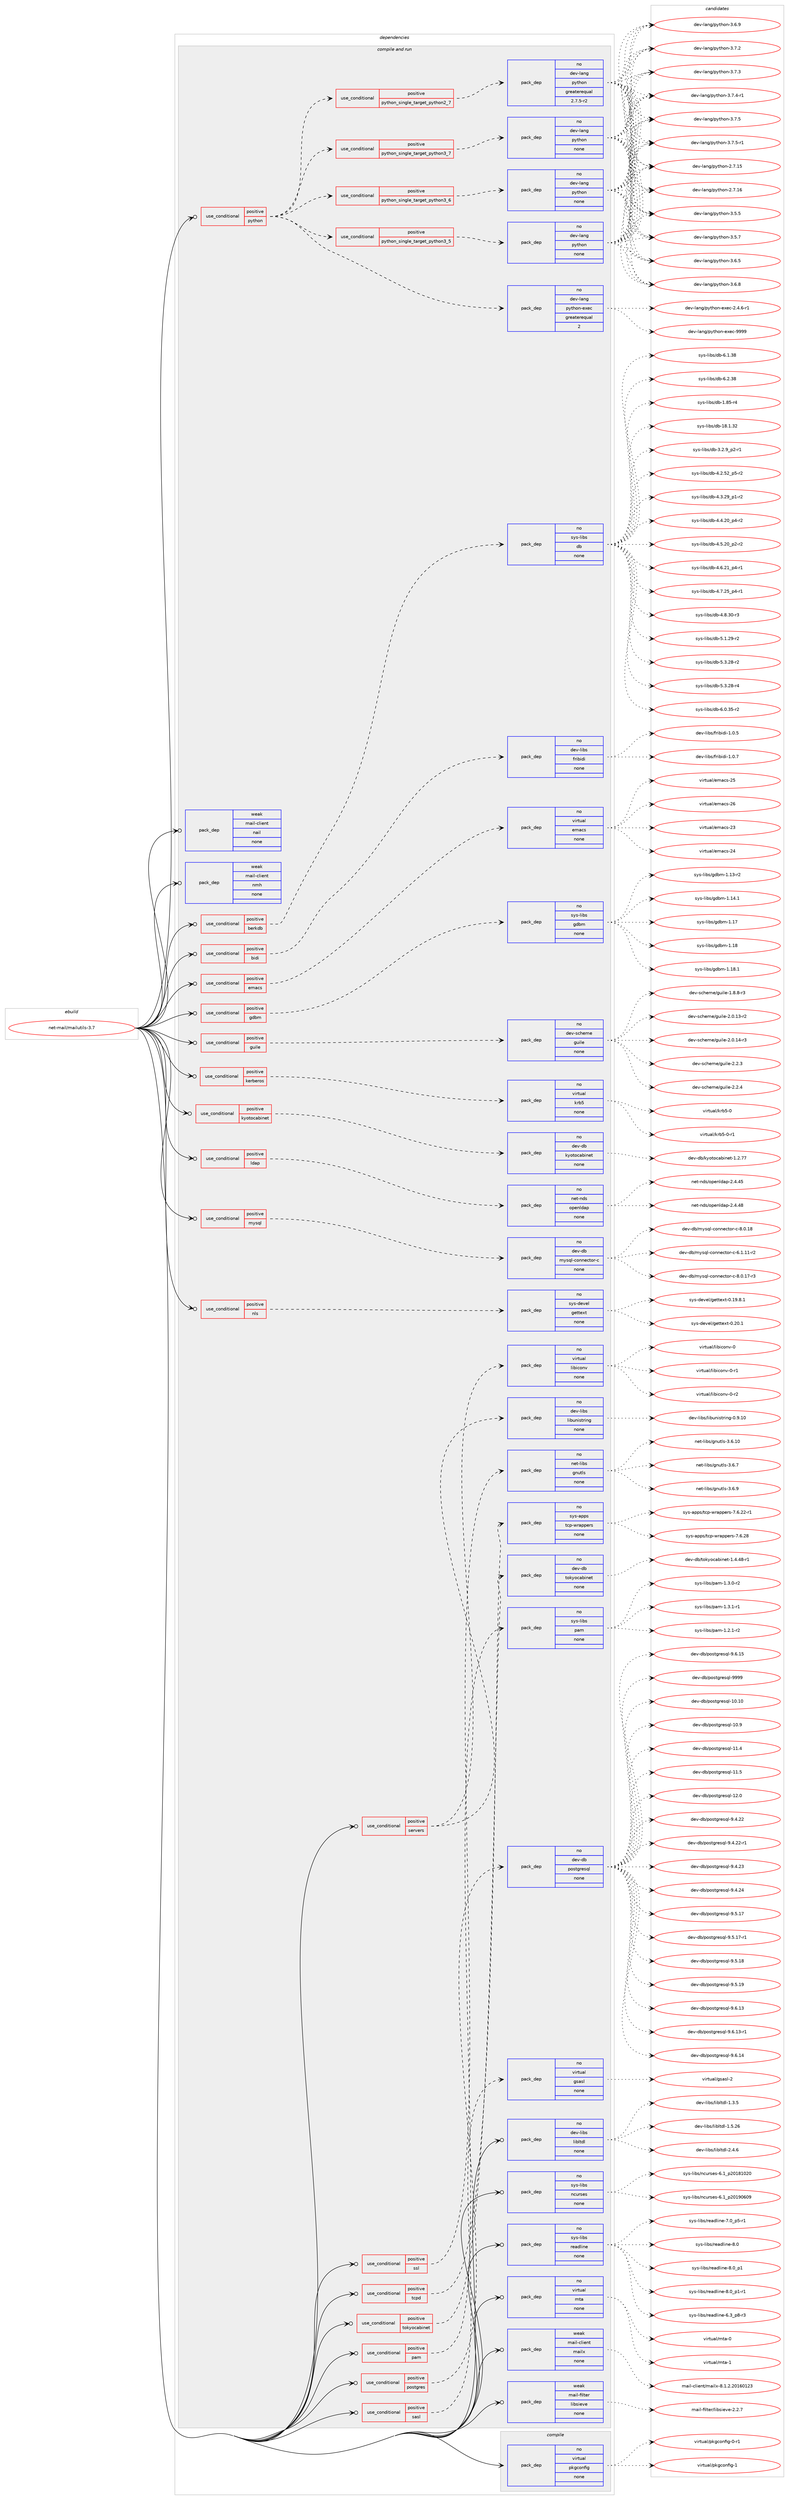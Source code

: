 digraph prolog {

# *************
# Graph options
# *************

newrank=true;
concentrate=true;
compound=true;
graph [rankdir=LR,fontname=Helvetica,fontsize=10,ranksep=1.5];#, ranksep=2.5, nodesep=0.2];
edge  [arrowhead=vee];
node  [fontname=Helvetica,fontsize=10];

# **********
# The ebuild
# **********

subgraph cluster_leftcol {
color=gray;
rank=same;
label=<<i>ebuild</i>>;
id [label="net-mail/mailutils-3.7", color=red, width=4, href="../net-mail/mailutils-3.7.svg"];
}

# ****************
# The dependencies
# ****************

subgraph cluster_midcol {
color=gray;
label=<<i>dependencies</i>>;
subgraph cluster_compile {
fillcolor="#eeeeee";
style=filled;
label=<<i>compile</i>>;
subgraph pack613188 {
dependency830205 [label=<<TABLE BORDER="0" CELLBORDER="1" CELLSPACING="0" CELLPADDING="4" WIDTH="220"><TR><TD ROWSPAN="6" CELLPADDING="30">pack_dep</TD></TR><TR><TD WIDTH="110">no</TD></TR><TR><TD>virtual</TD></TR><TR><TD>pkgconfig</TD></TR><TR><TD>none</TD></TR><TR><TD></TD></TR></TABLE>>, shape=none, color=blue];
}
id:e -> dependency830205:w [weight=20,style="solid",arrowhead="vee"];
}
subgraph cluster_compileandrun {
fillcolor="#eeeeee";
style=filled;
label=<<i>compile and run</i>>;
subgraph cond202453 {
dependency830206 [label=<<TABLE BORDER="0" CELLBORDER="1" CELLSPACING="0" CELLPADDING="4"><TR><TD ROWSPAN="3" CELLPADDING="10">use_conditional</TD></TR><TR><TD>positive</TD></TR><TR><TD>berkdb</TD></TR></TABLE>>, shape=none, color=red];
subgraph pack613189 {
dependency830207 [label=<<TABLE BORDER="0" CELLBORDER="1" CELLSPACING="0" CELLPADDING="4" WIDTH="220"><TR><TD ROWSPAN="6" CELLPADDING="30">pack_dep</TD></TR><TR><TD WIDTH="110">no</TD></TR><TR><TD>sys-libs</TD></TR><TR><TD>db</TD></TR><TR><TD>none</TD></TR><TR><TD></TD></TR></TABLE>>, shape=none, color=blue];
}
dependency830206:e -> dependency830207:w [weight=20,style="dashed",arrowhead="vee"];
}
id:e -> dependency830206:w [weight=20,style="solid",arrowhead="odotvee"];
subgraph cond202454 {
dependency830208 [label=<<TABLE BORDER="0" CELLBORDER="1" CELLSPACING="0" CELLPADDING="4"><TR><TD ROWSPAN="3" CELLPADDING="10">use_conditional</TD></TR><TR><TD>positive</TD></TR><TR><TD>bidi</TD></TR></TABLE>>, shape=none, color=red];
subgraph pack613190 {
dependency830209 [label=<<TABLE BORDER="0" CELLBORDER="1" CELLSPACING="0" CELLPADDING="4" WIDTH="220"><TR><TD ROWSPAN="6" CELLPADDING="30">pack_dep</TD></TR><TR><TD WIDTH="110">no</TD></TR><TR><TD>dev-libs</TD></TR><TR><TD>fribidi</TD></TR><TR><TD>none</TD></TR><TR><TD></TD></TR></TABLE>>, shape=none, color=blue];
}
dependency830208:e -> dependency830209:w [weight=20,style="dashed",arrowhead="vee"];
}
id:e -> dependency830208:w [weight=20,style="solid",arrowhead="odotvee"];
subgraph cond202455 {
dependency830210 [label=<<TABLE BORDER="0" CELLBORDER="1" CELLSPACING="0" CELLPADDING="4"><TR><TD ROWSPAN="3" CELLPADDING="10">use_conditional</TD></TR><TR><TD>positive</TD></TR><TR><TD>emacs</TD></TR></TABLE>>, shape=none, color=red];
subgraph pack613191 {
dependency830211 [label=<<TABLE BORDER="0" CELLBORDER="1" CELLSPACING="0" CELLPADDING="4" WIDTH="220"><TR><TD ROWSPAN="6" CELLPADDING="30">pack_dep</TD></TR><TR><TD WIDTH="110">no</TD></TR><TR><TD>virtual</TD></TR><TR><TD>emacs</TD></TR><TR><TD>none</TD></TR><TR><TD></TD></TR></TABLE>>, shape=none, color=blue];
}
dependency830210:e -> dependency830211:w [weight=20,style="dashed",arrowhead="vee"];
}
id:e -> dependency830210:w [weight=20,style="solid",arrowhead="odotvee"];
subgraph cond202456 {
dependency830212 [label=<<TABLE BORDER="0" CELLBORDER="1" CELLSPACING="0" CELLPADDING="4"><TR><TD ROWSPAN="3" CELLPADDING="10">use_conditional</TD></TR><TR><TD>positive</TD></TR><TR><TD>gdbm</TD></TR></TABLE>>, shape=none, color=red];
subgraph pack613192 {
dependency830213 [label=<<TABLE BORDER="0" CELLBORDER="1" CELLSPACING="0" CELLPADDING="4" WIDTH="220"><TR><TD ROWSPAN="6" CELLPADDING="30">pack_dep</TD></TR><TR><TD WIDTH="110">no</TD></TR><TR><TD>sys-libs</TD></TR><TR><TD>gdbm</TD></TR><TR><TD>none</TD></TR><TR><TD></TD></TR></TABLE>>, shape=none, color=blue];
}
dependency830212:e -> dependency830213:w [weight=20,style="dashed",arrowhead="vee"];
}
id:e -> dependency830212:w [weight=20,style="solid",arrowhead="odotvee"];
subgraph cond202457 {
dependency830214 [label=<<TABLE BORDER="0" CELLBORDER="1" CELLSPACING="0" CELLPADDING="4"><TR><TD ROWSPAN="3" CELLPADDING="10">use_conditional</TD></TR><TR><TD>positive</TD></TR><TR><TD>guile</TD></TR></TABLE>>, shape=none, color=red];
subgraph pack613193 {
dependency830215 [label=<<TABLE BORDER="0" CELLBORDER="1" CELLSPACING="0" CELLPADDING="4" WIDTH="220"><TR><TD ROWSPAN="6" CELLPADDING="30">pack_dep</TD></TR><TR><TD WIDTH="110">no</TD></TR><TR><TD>dev-scheme</TD></TR><TR><TD>guile</TD></TR><TR><TD>none</TD></TR><TR><TD></TD></TR></TABLE>>, shape=none, color=blue];
}
dependency830214:e -> dependency830215:w [weight=20,style="dashed",arrowhead="vee"];
}
id:e -> dependency830214:w [weight=20,style="solid",arrowhead="odotvee"];
subgraph cond202458 {
dependency830216 [label=<<TABLE BORDER="0" CELLBORDER="1" CELLSPACING="0" CELLPADDING="4"><TR><TD ROWSPAN="3" CELLPADDING="10">use_conditional</TD></TR><TR><TD>positive</TD></TR><TR><TD>kerberos</TD></TR></TABLE>>, shape=none, color=red];
subgraph pack613194 {
dependency830217 [label=<<TABLE BORDER="0" CELLBORDER="1" CELLSPACING="0" CELLPADDING="4" WIDTH="220"><TR><TD ROWSPAN="6" CELLPADDING="30">pack_dep</TD></TR><TR><TD WIDTH="110">no</TD></TR><TR><TD>virtual</TD></TR><TR><TD>krb5</TD></TR><TR><TD>none</TD></TR><TR><TD></TD></TR></TABLE>>, shape=none, color=blue];
}
dependency830216:e -> dependency830217:w [weight=20,style="dashed",arrowhead="vee"];
}
id:e -> dependency830216:w [weight=20,style="solid",arrowhead="odotvee"];
subgraph cond202459 {
dependency830218 [label=<<TABLE BORDER="0" CELLBORDER="1" CELLSPACING="0" CELLPADDING="4"><TR><TD ROWSPAN="3" CELLPADDING="10">use_conditional</TD></TR><TR><TD>positive</TD></TR><TR><TD>kyotocabinet</TD></TR></TABLE>>, shape=none, color=red];
subgraph pack613195 {
dependency830219 [label=<<TABLE BORDER="0" CELLBORDER="1" CELLSPACING="0" CELLPADDING="4" WIDTH="220"><TR><TD ROWSPAN="6" CELLPADDING="30">pack_dep</TD></TR><TR><TD WIDTH="110">no</TD></TR><TR><TD>dev-db</TD></TR><TR><TD>kyotocabinet</TD></TR><TR><TD>none</TD></TR><TR><TD></TD></TR></TABLE>>, shape=none, color=blue];
}
dependency830218:e -> dependency830219:w [weight=20,style="dashed",arrowhead="vee"];
}
id:e -> dependency830218:w [weight=20,style="solid",arrowhead="odotvee"];
subgraph cond202460 {
dependency830220 [label=<<TABLE BORDER="0" CELLBORDER="1" CELLSPACING="0" CELLPADDING="4"><TR><TD ROWSPAN="3" CELLPADDING="10">use_conditional</TD></TR><TR><TD>positive</TD></TR><TR><TD>ldap</TD></TR></TABLE>>, shape=none, color=red];
subgraph pack613196 {
dependency830221 [label=<<TABLE BORDER="0" CELLBORDER="1" CELLSPACING="0" CELLPADDING="4" WIDTH="220"><TR><TD ROWSPAN="6" CELLPADDING="30">pack_dep</TD></TR><TR><TD WIDTH="110">no</TD></TR><TR><TD>net-nds</TD></TR><TR><TD>openldap</TD></TR><TR><TD>none</TD></TR><TR><TD></TD></TR></TABLE>>, shape=none, color=blue];
}
dependency830220:e -> dependency830221:w [weight=20,style="dashed",arrowhead="vee"];
}
id:e -> dependency830220:w [weight=20,style="solid",arrowhead="odotvee"];
subgraph cond202461 {
dependency830222 [label=<<TABLE BORDER="0" CELLBORDER="1" CELLSPACING="0" CELLPADDING="4"><TR><TD ROWSPAN="3" CELLPADDING="10">use_conditional</TD></TR><TR><TD>positive</TD></TR><TR><TD>mysql</TD></TR></TABLE>>, shape=none, color=red];
subgraph pack613197 {
dependency830223 [label=<<TABLE BORDER="0" CELLBORDER="1" CELLSPACING="0" CELLPADDING="4" WIDTH="220"><TR><TD ROWSPAN="6" CELLPADDING="30">pack_dep</TD></TR><TR><TD WIDTH="110">no</TD></TR><TR><TD>dev-db</TD></TR><TR><TD>mysql-connector-c</TD></TR><TR><TD>none</TD></TR><TR><TD></TD></TR></TABLE>>, shape=none, color=blue];
}
dependency830222:e -> dependency830223:w [weight=20,style="dashed",arrowhead="vee"];
}
id:e -> dependency830222:w [weight=20,style="solid",arrowhead="odotvee"];
subgraph cond202462 {
dependency830224 [label=<<TABLE BORDER="0" CELLBORDER="1" CELLSPACING="0" CELLPADDING="4"><TR><TD ROWSPAN="3" CELLPADDING="10">use_conditional</TD></TR><TR><TD>positive</TD></TR><TR><TD>nls</TD></TR></TABLE>>, shape=none, color=red];
subgraph pack613198 {
dependency830225 [label=<<TABLE BORDER="0" CELLBORDER="1" CELLSPACING="0" CELLPADDING="4" WIDTH="220"><TR><TD ROWSPAN="6" CELLPADDING="30">pack_dep</TD></TR><TR><TD WIDTH="110">no</TD></TR><TR><TD>sys-devel</TD></TR><TR><TD>gettext</TD></TR><TR><TD>none</TD></TR><TR><TD></TD></TR></TABLE>>, shape=none, color=blue];
}
dependency830224:e -> dependency830225:w [weight=20,style="dashed",arrowhead="vee"];
}
id:e -> dependency830224:w [weight=20,style="solid",arrowhead="odotvee"];
subgraph cond202463 {
dependency830226 [label=<<TABLE BORDER="0" CELLBORDER="1" CELLSPACING="0" CELLPADDING="4"><TR><TD ROWSPAN="3" CELLPADDING="10">use_conditional</TD></TR><TR><TD>positive</TD></TR><TR><TD>pam</TD></TR></TABLE>>, shape=none, color=red];
subgraph pack613199 {
dependency830227 [label=<<TABLE BORDER="0" CELLBORDER="1" CELLSPACING="0" CELLPADDING="4" WIDTH="220"><TR><TD ROWSPAN="6" CELLPADDING="30">pack_dep</TD></TR><TR><TD WIDTH="110">no</TD></TR><TR><TD>sys-libs</TD></TR><TR><TD>pam</TD></TR><TR><TD>none</TD></TR><TR><TD></TD></TR></TABLE>>, shape=none, color=blue];
}
dependency830226:e -> dependency830227:w [weight=20,style="dashed",arrowhead="vee"];
}
id:e -> dependency830226:w [weight=20,style="solid",arrowhead="odotvee"];
subgraph cond202464 {
dependency830228 [label=<<TABLE BORDER="0" CELLBORDER="1" CELLSPACING="0" CELLPADDING="4"><TR><TD ROWSPAN="3" CELLPADDING="10">use_conditional</TD></TR><TR><TD>positive</TD></TR><TR><TD>postgres</TD></TR></TABLE>>, shape=none, color=red];
subgraph pack613200 {
dependency830229 [label=<<TABLE BORDER="0" CELLBORDER="1" CELLSPACING="0" CELLPADDING="4" WIDTH="220"><TR><TD ROWSPAN="6" CELLPADDING="30">pack_dep</TD></TR><TR><TD WIDTH="110">no</TD></TR><TR><TD>dev-db</TD></TR><TR><TD>postgresql</TD></TR><TR><TD>none</TD></TR><TR><TD></TD></TR></TABLE>>, shape=none, color=blue];
}
dependency830228:e -> dependency830229:w [weight=20,style="dashed",arrowhead="vee"];
}
id:e -> dependency830228:w [weight=20,style="solid",arrowhead="odotvee"];
subgraph cond202465 {
dependency830230 [label=<<TABLE BORDER="0" CELLBORDER="1" CELLSPACING="0" CELLPADDING="4"><TR><TD ROWSPAN="3" CELLPADDING="10">use_conditional</TD></TR><TR><TD>positive</TD></TR><TR><TD>python</TD></TR></TABLE>>, shape=none, color=red];
subgraph cond202466 {
dependency830231 [label=<<TABLE BORDER="0" CELLBORDER="1" CELLSPACING="0" CELLPADDING="4"><TR><TD ROWSPAN="3" CELLPADDING="10">use_conditional</TD></TR><TR><TD>positive</TD></TR><TR><TD>python_single_target_python2_7</TD></TR></TABLE>>, shape=none, color=red];
subgraph pack613201 {
dependency830232 [label=<<TABLE BORDER="0" CELLBORDER="1" CELLSPACING="0" CELLPADDING="4" WIDTH="220"><TR><TD ROWSPAN="6" CELLPADDING="30">pack_dep</TD></TR><TR><TD WIDTH="110">no</TD></TR><TR><TD>dev-lang</TD></TR><TR><TD>python</TD></TR><TR><TD>greaterequal</TD></TR><TR><TD>2.7.5-r2</TD></TR></TABLE>>, shape=none, color=blue];
}
dependency830231:e -> dependency830232:w [weight=20,style="dashed",arrowhead="vee"];
}
dependency830230:e -> dependency830231:w [weight=20,style="dashed",arrowhead="vee"];
subgraph cond202467 {
dependency830233 [label=<<TABLE BORDER="0" CELLBORDER="1" CELLSPACING="0" CELLPADDING="4"><TR><TD ROWSPAN="3" CELLPADDING="10">use_conditional</TD></TR><TR><TD>positive</TD></TR><TR><TD>python_single_target_python3_5</TD></TR></TABLE>>, shape=none, color=red];
subgraph pack613202 {
dependency830234 [label=<<TABLE BORDER="0" CELLBORDER="1" CELLSPACING="0" CELLPADDING="4" WIDTH="220"><TR><TD ROWSPAN="6" CELLPADDING="30">pack_dep</TD></TR><TR><TD WIDTH="110">no</TD></TR><TR><TD>dev-lang</TD></TR><TR><TD>python</TD></TR><TR><TD>none</TD></TR><TR><TD></TD></TR></TABLE>>, shape=none, color=blue];
}
dependency830233:e -> dependency830234:w [weight=20,style="dashed",arrowhead="vee"];
}
dependency830230:e -> dependency830233:w [weight=20,style="dashed",arrowhead="vee"];
subgraph cond202468 {
dependency830235 [label=<<TABLE BORDER="0" CELLBORDER="1" CELLSPACING="0" CELLPADDING="4"><TR><TD ROWSPAN="3" CELLPADDING="10">use_conditional</TD></TR><TR><TD>positive</TD></TR><TR><TD>python_single_target_python3_6</TD></TR></TABLE>>, shape=none, color=red];
subgraph pack613203 {
dependency830236 [label=<<TABLE BORDER="0" CELLBORDER="1" CELLSPACING="0" CELLPADDING="4" WIDTH="220"><TR><TD ROWSPAN="6" CELLPADDING="30">pack_dep</TD></TR><TR><TD WIDTH="110">no</TD></TR><TR><TD>dev-lang</TD></TR><TR><TD>python</TD></TR><TR><TD>none</TD></TR><TR><TD></TD></TR></TABLE>>, shape=none, color=blue];
}
dependency830235:e -> dependency830236:w [weight=20,style="dashed",arrowhead="vee"];
}
dependency830230:e -> dependency830235:w [weight=20,style="dashed",arrowhead="vee"];
subgraph cond202469 {
dependency830237 [label=<<TABLE BORDER="0" CELLBORDER="1" CELLSPACING="0" CELLPADDING="4"><TR><TD ROWSPAN="3" CELLPADDING="10">use_conditional</TD></TR><TR><TD>positive</TD></TR><TR><TD>python_single_target_python3_7</TD></TR></TABLE>>, shape=none, color=red];
subgraph pack613204 {
dependency830238 [label=<<TABLE BORDER="0" CELLBORDER="1" CELLSPACING="0" CELLPADDING="4" WIDTH="220"><TR><TD ROWSPAN="6" CELLPADDING="30">pack_dep</TD></TR><TR><TD WIDTH="110">no</TD></TR><TR><TD>dev-lang</TD></TR><TR><TD>python</TD></TR><TR><TD>none</TD></TR><TR><TD></TD></TR></TABLE>>, shape=none, color=blue];
}
dependency830237:e -> dependency830238:w [weight=20,style="dashed",arrowhead="vee"];
}
dependency830230:e -> dependency830237:w [weight=20,style="dashed",arrowhead="vee"];
subgraph pack613205 {
dependency830239 [label=<<TABLE BORDER="0" CELLBORDER="1" CELLSPACING="0" CELLPADDING="4" WIDTH="220"><TR><TD ROWSPAN="6" CELLPADDING="30">pack_dep</TD></TR><TR><TD WIDTH="110">no</TD></TR><TR><TD>dev-lang</TD></TR><TR><TD>python-exec</TD></TR><TR><TD>greaterequal</TD></TR><TR><TD>2</TD></TR></TABLE>>, shape=none, color=blue];
}
dependency830230:e -> dependency830239:w [weight=20,style="dashed",arrowhead="vee"];
}
id:e -> dependency830230:w [weight=20,style="solid",arrowhead="odotvee"];
subgraph cond202470 {
dependency830240 [label=<<TABLE BORDER="0" CELLBORDER="1" CELLSPACING="0" CELLPADDING="4"><TR><TD ROWSPAN="3" CELLPADDING="10">use_conditional</TD></TR><TR><TD>positive</TD></TR><TR><TD>sasl</TD></TR></TABLE>>, shape=none, color=red];
subgraph pack613206 {
dependency830241 [label=<<TABLE BORDER="0" CELLBORDER="1" CELLSPACING="0" CELLPADDING="4" WIDTH="220"><TR><TD ROWSPAN="6" CELLPADDING="30">pack_dep</TD></TR><TR><TD WIDTH="110">no</TD></TR><TR><TD>virtual</TD></TR><TR><TD>gsasl</TD></TR><TR><TD>none</TD></TR><TR><TD></TD></TR></TABLE>>, shape=none, color=blue];
}
dependency830240:e -> dependency830241:w [weight=20,style="dashed",arrowhead="vee"];
}
id:e -> dependency830240:w [weight=20,style="solid",arrowhead="odotvee"];
subgraph cond202471 {
dependency830242 [label=<<TABLE BORDER="0" CELLBORDER="1" CELLSPACING="0" CELLPADDING="4"><TR><TD ROWSPAN="3" CELLPADDING="10">use_conditional</TD></TR><TR><TD>positive</TD></TR><TR><TD>servers</TD></TR></TABLE>>, shape=none, color=red];
subgraph pack613207 {
dependency830243 [label=<<TABLE BORDER="0" CELLBORDER="1" CELLSPACING="0" CELLPADDING="4" WIDTH="220"><TR><TD ROWSPAN="6" CELLPADDING="30">pack_dep</TD></TR><TR><TD WIDTH="110">no</TD></TR><TR><TD>virtual</TD></TR><TR><TD>libiconv</TD></TR><TR><TD>none</TD></TR><TR><TD></TD></TR></TABLE>>, shape=none, color=blue];
}
dependency830242:e -> dependency830243:w [weight=20,style="dashed",arrowhead="vee"];
subgraph pack613208 {
dependency830244 [label=<<TABLE BORDER="0" CELLBORDER="1" CELLSPACING="0" CELLPADDING="4" WIDTH="220"><TR><TD ROWSPAN="6" CELLPADDING="30">pack_dep</TD></TR><TR><TD WIDTH="110">no</TD></TR><TR><TD>dev-libs</TD></TR><TR><TD>libunistring</TD></TR><TR><TD>none</TD></TR><TR><TD></TD></TR></TABLE>>, shape=none, color=blue];
}
dependency830242:e -> dependency830244:w [weight=20,style="dashed",arrowhead="vee"];
}
id:e -> dependency830242:w [weight=20,style="solid",arrowhead="odotvee"];
subgraph cond202472 {
dependency830245 [label=<<TABLE BORDER="0" CELLBORDER="1" CELLSPACING="0" CELLPADDING="4"><TR><TD ROWSPAN="3" CELLPADDING="10">use_conditional</TD></TR><TR><TD>positive</TD></TR><TR><TD>ssl</TD></TR></TABLE>>, shape=none, color=red];
subgraph pack613209 {
dependency830246 [label=<<TABLE BORDER="0" CELLBORDER="1" CELLSPACING="0" CELLPADDING="4" WIDTH="220"><TR><TD ROWSPAN="6" CELLPADDING="30">pack_dep</TD></TR><TR><TD WIDTH="110">no</TD></TR><TR><TD>net-libs</TD></TR><TR><TD>gnutls</TD></TR><TR><TD>none</TD></TR><TR><TD></TD></TR></TABLE>>, shape=none, color=blue];
}
dependency830245:e -> dependency830246:w [weight=20,style="dashed",arrowhead="vee"];
}
id:e -> dependency830245:w [weight=20,style="solid",arrowhead="odotvee"];
subgraph cond202473 {
dependency830247 [label=<<TABLE BORDER="0" CELLBORDER="1" CELLSPACING="0" CELLPADDING="4"><TR><TD ROWSPAN="3" CELLPADDING="10">use_conditional</TD></TR><TR><TD>positive</TD></TR><TR><TD>tcpd</TD></TR></TABLE>>, shape=none, color=red];
subgraph pack613210 {
dependency830248 [label=<<TABLE BORDER="0" CELLBORDER="1" CELLSPACING="0" CELLPADDING="4" WIDTH="220"><TR><TD ROWSPAN="6" CELLPADDING="30">pack_dep</TD></TR><TR><TD WIDTH="110">no</TD></TR><TR><TD>sys-apps</TD></TR><TR><TD>tcp-wrappers</TD></TR><TR><TD>none</TD></TR><TR><TD></TD></TR></TABLE>>, shape=none, color=blue];
}
dependency830247:e -> dependency830248:w [weight=20,style="dashed",arrowhead="vee"];
}
id:e -> dependency830247:w [weight=20,style="solid",arrowhead="odotvee"];
subgraph cond202474 {
dependency830249 [label=<<TABLE BORDER="0" CELLBORDER="1" CELLSPACING="0" CELLPADDING="4"><TR><TD ROWSPAN="3" CELLPADDING="10">use_conditional</TD></TR><TR><TD>positive</TD></TR><TR><TD>tokyocabinet</TD></TR></TABLE>>, shape=none, color=red];
subgraph pack613211 {
dependency830250 [label=<<TABLE BORDER="0" CELLBORDER="1" CELLSPACING="0" CELLPADDING="4" WIDTH="220"><TR><TD ROWSPAN="6" CELLPADDING="30">pack_dep</TD></TR><TR><TD WIDTH="110">no</TD></TR><TR><TD>dev-db</TD></TR><TR><TD>tokyocabinet</TD></TR><TR><TD>none</TD></TR><TR><TD></TD></TR></TABLE>>, shape=none, color=blue];
}
dependency830249:e -> dependency830250:w [weight=20,style="dashed",arrowhead="vee"];
}
id:e -> dependency830249:w [weight=20,style="solid",arrowhead="odotvee"];
subgraph pack613212 {
dependency830251 [label=<<TABLE BORDER="0" CELLBORDER="1" CELLSPACING="0" CELLPADDING="4" WIDTH="220"><TR><TD ROWSPAN="6" CELLPADDING="30">pack_dep</TD></TR><TR><TD WIDTH="110">no</TD></TR><TR><TD>dev-libs</TD></TR><TR><TD>libltdl</TD></TR><TR><TD>none</TD></TR><TR><TD></TD></TR></TABLE>>, shape=none, color=blue];
}
id:e -> dependency830251:w [weight=20,style="solid",arrowhead="odotvee"];
subgraph pack613213 {
dependency830252 [label=<<TABLE BORDER="0" CELLBORDER="1" CELLSPACING="0" CELLPADDING="4" WIDTH="220"><TR><TD ROWSPAN="6" CELLPADDING="30">pack_dep</TD></TR><TR><TD WIDTH="110">no</TD></TR><TR><TD>sys-libs</TD></TR><TR><TD>ncurses</TD></TR><TR><TD>none</TD></TR><TR><TD></TD></TR></TABLE>>, shape=none, color=blue];
}
id:e -> dependency830252:w [weight=20,style="solid",arrowhead="odotvee"];
subgraph pack613214 {
dependency830253 [label=<<TABLE BORDER="0" CELLBORDER="1" CELLSPACING="0" CELLPADDING="4" WIDTH="220"><TR><TD ROWSPAN="6" CELLPADDING="30">pack_dep</TD></TR><TR><TD WIDTH="110">no</TD></TR><TR><TD>sys-libs</TD></TR><TR><TD>readline</TD></TR><TR><TD>none</TD></TR><TR><TD></TD></TR></TABLE>>, shape=none, color=blue];
}
id:e -> dependency830253:w [weight=20,style="solid",arrowhead="odotvee"];
subgraph pack613215 {
dependency830254 [label=<<TABLE BORDER="0" CELLBORDER="1" CELLSPACING="0" CELLPADDING="4" WIDTH="220"><TR><TD ROWSPAN="6" CELLPADDING="30">pack_dep</TD></TR><TR><TD WIDTH="110">no</TD></TR><TR><TD>virtual</TD></TR><TR><TD>mta</TD></TR><TR><TD>none</TD></TR><TR><TD></TD></TR></TABLE>>, shape=none, color=blue];
}
id:e -> dependency830254:w [weight=20,style="solid",arrowhead="odotvee"];
subgraph pack613216 {
dependency830255 [label=<<TABLE BORDER="0" CELLBORDER="1" CELLSPACING="0" CELLPADDING="4" WIDTH="220"><TR><TD ROWSPAN="6" CELLPADDING="30">pack_dep</TD></TR><TR><TD WIDTH="110">weak</TD></TR><TR><TD>mail-client</TD></TR><TR><TD>mailx</TD></TR><TR><TD>none</TD></TR><TR><TD></TD></TR></TABLE>>, shape=none, color=blue];
}
id:e -> dependency830255:w [weight=20,style="solid",arrowhead="odotvee"];
subgraph pack613217 {
dependency830256 [label=<<TABLE BORDER="0" CELLBORDER="1" CELLSPACING="0" CELLPADDING="4" WIDTH="220"><TR><TD ROWSPAN="6" CELLPADDING="30">pack_dep</TD></TR><TR><TD WIDTH="110">weak</TD></TR><TR><TD>mail-client</TD></TR><TR><TD>nail</TD></TR><TR><TD>none</TD></TR><TR><TD></TD></TR></TABLE>>, shape=none, color=blue];
}
id:e -> dependency830256:w [weight=20,style="solid",arrowhead="odotvee"];
subgraph pack613218 {
dependency830257 [label=<<TABLE BORDER="0" CELLBORDER="1" CELLSPACING="0" CELLPADDING="4" WIDTH="220"><TR><TD ROWSPAN="6" CELLPADDING="30">pack_dep</TD></TR><TR><TD WIDTH="110">weak</TD></TR><TR><TD>mail-client</TD></TR><TR><TD>nmh</TD></TR><TR><TD>none</TD></TR><TR><TD></TD></TR></TABLE>>, shape=none, color=blue];
}
id:e -> dependency830257:w [weight=20,style="solid",arrowhead="odotvee"];
subgraph pack613219 {
dependency830258 [label=<<TABLE BORDER="0" CELLBORDER="1" CELLSPACING="0" CELLPADDING="4" WIDTH="220"><TR><TD ROWSPAN="6" CELLPADDING="30">pack_dep</TD></TR><TR><TD WIDTH="110">weak</TD></TR><TR><TD>mail-filter</TD></TR><TR><TD>libsieve</TD></TR><TR><TD>none</TD></TR><TR><TD></TD></TR></TABLE>>, shape=none, color=blue];
}
id:e -> dependency830258:w [weight=20,style="solid",arrowhead="odotvee"];
}
subgraph cluster_run {
fillcolor="#eeeeee";
style=filled;
label=<<i>run</i>>;
}
}

# **************
# The candidates
# **************

subgraph cluster_choices {
rank=same;
color=gray;
label=<<i>candidates</i>>;

subgraph choice613188 {
color=black;
nodesep=1;
choice11810511411611797108471121071039911111010210510345484511449 [label="virtual/pkgconfig-0-r1", color=red, width=4,href="../virtual/pkgconfig-0-r1.svg"];
choice1181051141161179710847112107103991111101021051034549 [label="virtual/pkgconfig-1", color=red, width=4,href="../virtual/pkgconfig-1.svg"];
dependency830205:e -> choice11810511411611797108471121071039911111010210510345484511449:w [style=dotted,weight="100"];
dependency830205:e -> choice1181051141161179710847112107103991111101021051034549:w [style=dotted,weight="100"];
}
subgraph choice613189 {
color=black;
nodesep=1;
choice1151211154510810598115471009845494656534511452 [label="sys-libs/db-1.85-r4", color=red, width=4,href="../sys-libs/db-1.85-r4.svg"];
choice115121115451081059811547100984549564649465150 [label="sys-libs/db-18.1.32", color=red, width=4,href="../sys-libs/db-18.1.32.svg"];
choice1151211154510810598115471009845514650465795112504511449 [label="sys-libs/db-3.2.9_p2-r1", color=red, width=4,href="../sys-libs/db-3.2.9_p2-r1.svg"];
choice115121115451081059811547100984552465046535095112534511450 [label="sys-libs/db-4.2.52_p5-r2", color=red, width=4,href="../sys-libs/db-4.2.52_p5-r2.svg"];
choice115121115451081059811547100984552465146505795112494511450 [label="sys-libs/db-4.3.29_p1-r2", color=red, width=4,href="../sys-libs/db-4.3.29_p1-r2.svg"];
choice115121115451081059811547100984552465246504895112524511450 [label="sys-libs/db-4.4.20_p4-r2", color=red, width=4,href="../sys-libs/db-4.4.20_p4-r2.svg"];
choice115121115451081059811547100984552465346504895112504511450 [label="sys-libs/db-4.5.20_p2-r2", color=red, width=4,href="../sys-libs/db-4.5.20_p2-r2.svg"];
choice115121115451081059811547100984552465446504995112524511449 [label="sys-libs/db-4.6.21_p4-r1", color=red, width=4,href="../sys-libs/db-4.6.21_p4-r1.svg"];
choice115121115451081059811547100984552465546505395112524511449 [label="sys-libs/db-4.7.25_p4-r1", color=red, width=4,href="../sys-libs/db-4.7.25_p4-r1.svg"];
choice11512111545108105981154710098455246564651484511451 [label="sys-libs/db-4.8.30-r3", color=red, width=4,href="../sys-libs/db-4.8.30-r3.svg"];
choice11512111545108105981154710098455346494650574511450 [label="sys-libs/db-5.1.29-r2", color=red, width=4,href="../sys-libs/db-5.1.29-r2.svg"];
choice11512111545108105981154710098455346514650564511450 [label="sys-libs/db-5.3.28-r2", color=red, width=4,href="../sys-libs/db-5.3.28-r2.svg"];
choice11512111545108105981154710098455346514650564511452 [label="sys-libs/db-5.3.28-r4", color=red, width=4,href="../sys-libs/db-5.3.28-r4.svg"];
choice11512111545108105981154710098455446484651534511450 [label="sys-libs/db-6.0.35-r2", color=red, width=4,href="../sys-libs/db-6.0.35-r2.svg"];
choice1151211154510810598115471009845544649465156 [label="sys-libs/db-6.1.38", color=red, width=4,href="../sys-libs/db-6.1.38.svg"];
choice1151211154510810598115471009845544650465156 [label="sys-libs/db-6.2.38", color=red, width=4,href="../sys-libs/db-6.2.38.svg"];
dependency830207:e -> choice1151211154510810598115471009845494656534511452:w [style=dotted,weight="100"];
dependency830207:e -> choice115121115451081059811547100984549564649465150:w [style=dotted,weight="100"];
dependency830207:e -> choice1151211154510810598115471009845514650465795112504511449:w [style=dotted,weight="100"];
dependency830207:e -> choice115121115451081059811547100984552465046535095112534511450:w [style=dotted,weight="100"];
dependency830207:e -> choice115121115451081059811547100984552465146505795112494511450:w [style=dotted,weight="100"];
dependency830207:e -> choice115121115451081059811547100984552465246504895112524511450:w [style=dotted,weight="100"];
dependency830207:e -> choice115121115451081059811547100984552465346504895112504511450:w [style=dotted,weight="100"];
dependency830207:e -> choice115121115451081059811547100984552465446504995112524511449:w [style=dotted,weight="100"];
dependency830207:e -> choice115121115451081059811547100984552465546505395112524511449:w [style=dotted,weight="100"];
dependency830207:e -> choice11512111545108105981154710098455246564651484511451:w [style=dotted,weight="100"];
dependency830207:e -> choice11512111545108105981154710098455346494650574511450:w [style=dotted,weight="100"];
dependency830207:e -> choice11512111545108105981154710098455346514650564511450:w [style=dotted,weight="100"];
dependency830207:e -> choice11512111545108105981154710098455346514650564511452:w [style=dotted,weight="100"];
dependency830207:e -> choice11512111545108105981154710098455446484651534511450:w [style=dotted,weight="100"];
dependency830207:e -> choice1151211154510810598115471009845544649465156:w [style=dotted,weight="100"];
dependency830207:e -> choice1151211154510810598115471009845544650465156:w [style=dotted,weight="100"];
}
subgraph choice613190 {
color=black;
nodesep=1;
choice10010111845108105981154710211410598105100105454946484653 [label="dev-libs/fribidi-1.0.5", color=red, width=4,href="../dev-libs/fribidi-1.0.5.svg"];
choice10010111845108105981154710211410598105100105454946484655 [label="dev-libs/fribidi-1.0.7", color=red, width=4,href="../dev-libs/fribidi-1.0.7.svg"];
dependency830209:e -> choice10010111845108105981154710211410598105100105454946484653:w [style=dotted,weight="100"];
dependency830209:e -> choice10010111845108105981154710211410598105100105454946484655:w [style=dotted,weight="100"];
}
subgraph choice613191 {
color=black;
nodesep=1;
choice11810511411611797108471011099799115455051 [label="virtual/emacs-23", color=red, width=4,href="../virtual/emacs-23.svg"];
choice11810511411611797108471011099799115455052 [label="virtual/emacs-24", color=red, width=4,href="../virtual/emacs-24.svg"];
choice11810511411611797108471011099799115455053 [label="virtual/emacs-25", color=red, width=4,href="../virtual/emacs-25.svg"];
choice11810511411611797108471011099799115455054 [label="virtual/emacs-26", color=red, width=4,href="../virtual/emacs-26.svg"];
dependency830211:e -> choice11810511411611797108471011099799115455051:w [style=dotted,weight="100"];
dependency830211:e -> choice11810511411611797108471011099799115455052:w [style=dotted,weight="100"];
dependency830211:e -> choice11810511411611797108471011099799115455053:w [style=dotted,weight="100"];
dependency830211:e -> choice11810511411611797108471011099799115455054:w [style=dotted,weight="100"];
}
subgraph choice613192 {
color=black;
nodesep=1;
choice1151211154510810598115471031009810945494649514511450 [label="sys-libs/gdbm-1.13-r2", color=red, width=4,href="../sys-libs/gdbm-1.13-r2.svg"];
choice1151211154510810598115471031009810945494649524649 [label="sys-libs/gdbm-1.14.1", color=red, width=4,href="../sys-libs/gdbm-1.14.1.svg"];
choice115121115451081059811547103100981094549464955 [label="sys-libs/gdbm-1.17", color=red, width=4,href="../sys-libs/gdbm-1.17.svg"];
choice115121115451081059811547103100981094549464956 [label="sys-libs/gdbm-1.18", color=red, width=4,href="../sys-libs/gdbm-1.18.svg"];
choice1151211154510810598115471031009810945494649564649 [label="sys-libs/gdbm-1.18.1", color=red, width=4,href="../sys-libs/gdbm-1.18.1.svg"];
dependency830213:e -> choice1151211154510810598115471031009810945494649514511450:w [style=dotted,weight="100"];
dependency830213:e -> choice1151211154510810598115471031009810945494649524649:w [style=dotted,weight="100"];
dependency830213:e -> choice115121115451081059811547103100981094549464955:w [style=dotted,weight="100"];
dependency830213:e -> choice115121115451081059811547103100981094549464956:w [style=dotted,weight="100"];
dependency830213:e -> choice1151211154510810598115471031009810945494649564649:w [style=dotted,weight="100"];
}
subgraph choice613193 {
color=black;
nodesep=1;
choice1001011184511599104101109101471031171051081014549465646564511451 [label="dev-scheme/guile-1.8.8-r3", color=red, width=4,href="../dev-scheme/guile-1.8.8-r3.svg"];
choice100101118451159910410110910147103117105108101455046484649514511450 [label="dev-scheme/guile-2.0.13-r2", color=red, width=4,href="../dev-scheme/guile-2.0.13-r2.svg"];
choice100101118451159910410110910147103117105108101455046484649524511451 [label="dev-scheme/guile-2.0.14-r3", color=red, width=4,href="../dev-scheme/guile-2.0.14-r3.svg"];
choice100101118451159910410110910147103117105108101455046504651 [label="dev-scheme/guile-2.2.3", color=red, width=4,href="../dev-scheme/guile-2.2.3.svg"];
choice100101118451159910410110910147103117105108101455046504652 [label="dev-scheme/guile-2.2.4", color=red, width=4,href="../dev-scheme/guile-2.2.4.svg"];
dependency830215:e -> choice1001011184511599104101109101471031171051081014549465646564511451:w [style=dotted,weight="100"];
dependency830215:e -> choice100101118451159910410110910147103117105108101455046484649514511450:w [style=dotted,weight="100"];
dependency830215:e -> choice100101118451159910410110910147103117105108101455046484649524511451:w [style=dotted,weight="100"];
dependency830215:e -> choice100101118451159910410110910147103117105108101455046504651:w [style=dotted,weight="100"];
dependency830215:e -> choice100101118451159910410110910147103117105108101455046504652:w [style=dotted,weight="100"];
}
subgraph choice613194 {
color=black;
nodesep=1;
choice118105114116117971084710711498534548 [label="virtual/krb5-0", color=red, width=4,href="../virtual/krb5-0.svg"];
choice1181051141161179710847107114985345484511449 [label="virtual/krb5-0-r1", color=red, width=4,href="../virtual/krb5-0-r1.svg"];
dependency830217:e -> choice118105114116117971084710711498534548:w [style=dotted,weight="100"];
dependency830217:e -> choice1181051141161179710847107114985345484511449:w [style=dotted,weight="100"];
}
subgraph choice613195 {
color=black;
nodesep=1;
choice10010111845100984710712111111611199979810511010111645494650465555 [label="dev-db/kyotocabinet-1.2.77", color=red, width=4,href="../dev-db/kyotocabinet-1.2.77.svg"];
dependency830219:e -> choice10010111845100984710712111111611199979810511010111645494650465555:w [style=dotted,weight="100"];
}
subgraph choice613196 {
color=black;
nodesep=1;
choice11010111645110100115471111121011101081009711245504652465253 [label="net-nds/openldap-2.4.45", color=red, width=4,href="../net-nds/openldap-2.4.45.svg"];
choice11010111645110100115471111121011101081009711245504652465256 [label="net-nds/openldap-2.4.48", color=red, width=4,href="../net-nds/openldap-2.4.48.svg"];
dependency830221:e -> choice11010111645110100115471111121011101081009711245504652465253:w [style=dotted,weight="100"];
dependency830221:e -> choice11010111645110100115471111121011101081009711245504652465256:w [style=dotted,weight="100"];
}
subgraph choice613197 {
color=black;
nodesep=1;
choice1001011184510098471091211151131084599111110110101991161111144599455446494649494511450 [label="dev-db/mysql-connector-c-6.1.11-r2", color=red, width=4,href="../dev-db/mysql-connector-c-6.1.11-r2.svg"];
choice1001011184510098471091211151131084599111110110101991161111144599455646484649554511451 [label="dev-db/mysql-connector-c-8.0.17-r3", color=red, width=4,href="../dev-db/mysql-connector-c-8.0.17-r3.svg"];
choice100101118451009847109121115113108459911111011010199116111114459945564648464956 [label="dev-db/mysql-connector-c-8.0.18", color=red, width=4,href="../dev-db/mysql-connector-c-8.0.18.svg"];
dependency830223:e -> choice1001011184510098471091211151131084599111110110101991161111144599455446494649494511450:w [style=dotted,weight="100"];
dependency830223:e -> choice1001011184510098471091211151131084599111110110101991161111144599455646484649554511451:w [style=dotted,weight="100"];
dependency830223:e -> choice100101118451009847109121115113108459911111011010199116111114459945564648464956:w [style=dotted,weight="100"];
}
subgraph choice613198 {
color=black;
nodesep=1;
choice1151211154510010111810110847103101116116101120116454846495746564649 [label="sys-devel/gettext-0.19.8.1", color=red, width=4,href="../sys-devel/gettext-0.19.8.1.svg"];
choice115121115451001011181011084710310111611610112011645484650484649 [label="sys-devel/gettext-0.20.1", color=red, width=4,href="../sys-devel/gettext-0.20.1.svg"];
dependency830225:e -> choice1151211154510010111810110847103101116116101120116454846495746564649:w [style=dotted,weight="100"];
dependency830225:e -> choice115121115451001011181011084710310111611610112011645484650484649:w [style=dotted,weight="100"];
}
subgraph choice613199 {
color=black;
nodesep=1;
choice115121115451081059811547112971094549465046494511450 [label="sys-libs/pam-1.2.1-r2", color=red, width=4,href="../sys-libs/pam-1.2.1-r2.svg"];
choice115121115451081059811547112971094549465146484511450 [label="sys-libs/pam-1.3.0-r2", color=red, width=4,href="../sys-libs/pam-1.3.0-r2.svg"];
choice115121115451081059811547112971094549465146494511449 [label="sys-libs/pam-1.3.1-r1", color=red, width=4,href="../sys-libs/pam-1.3.1-r1.svg"];
dependency830227:e -> choice115121115451081059811547112971094549465046494511450:w [style=dotted,weight="100"];
dependency830227:e -> choice115121115451081059811547112971094549465146484511450:w [style=dotted,weight="100"];
dependency830227:e -> choice115121115451081059811547112971094549465146494511449:w [style=dotted,weight="100"];
}
subgraph choice613200 {
color=black;
nodesep=1;
choice100101118451009847112111115116103114101115113108454948464948 [label="dev-db/postgresql-10.10", color=red, width=4,href="../dev-db/postgresql-10.10.svg"];
choice1001011184510098471121111151161031141011151131084549484657 [label="dev-db/postgresql-10.9", color=red, width=4,href="../dev-db/postgresql-10.9.svg"];
choice1001011184510098471121111151161031141011151131084549494652 [label="dev-db/postgresql-11.4", color=red, width=4,href="../dev-db/postgresql-11.4.svg"];
choice1001011184510098471121111151161031141011151131084549494653 [label="dev-db/postgresql-11.5", color=red, width=4,href="../dev-db/postgresql-11.5.svg"];
choice1001011184510098471121111151161031141011151131084549504648 [label="dev-db/postgresql-12.0", color=red, width=4,href="../dev-db/postgresql-12.0.svg"];
choice10010111845100984711211111511610311410111511310845574652465050 [label="dev-db/postgresql-9.4.22", color=red, width=4,href="../dev-db/postgresql-9.4.22.svg"];
choice100101118451009847112111115116103114101115113108455746524650504511449 [label="dev-db/postgresql-9.4.22-r1", color=red, width=4,href="../dev-db/postgresql-9.4.22-r1.svg"];
choice10010111845100984711211111511610311410111511310845574652465051 [label="dev-db/postgresql-9.4.23", color=red, width=4,href="../dev-db/postgresql-9.4.23.svg"];
choice10010111845100984711211111511610311410111511310845574652465052 [label="dev-db/postgresql-9.4.24", color=red, width=4,href="../dev-db/postgresql-9.4.24.svg"];
choice10010111845100984711211111511610311410111511310845574653464955 [label="dev-db/postgresql-9.5.17", color=red, width=4,href="../dev-db/postgresql-9.5.17.svg"];
choice100101118451009847112111115116103114101115113108455746534649554511449 [label="dev-db/postgresql-9.5.17-r1", color=red, width=4,href="../dev-db/postgresql-9.5.17-r1.svg"];
choice10010111845100984711211111511610311410111511310845574653464956 [label="dev-db/postgresql-9.5.18", color=red, width=4,href="../dev-db/postgresql-9.5.18.svg"];
choice10010111845100984711211111511610311410111511310845574653464957 [label="dev-db/postgresql-9.5.19", color=red, width=4,href="../dev-db/postgresql-9.5.19.svg"];
choice10010111845100984711211111511610311410111511310845574654464951 [label="dev-db/postgresql-9.6.13", color=red, width=4,href="../dev-db/postgresql-9.6.13.svg"];
choice100101118451009847112111115116103114101115113108455746544649514511449 [label="dev-db/postgresql-9.6.13-r1", color=red, width=4,href="../dev-db/postgresql-9.6.13-r1.svg"];
choice10010111845100984711211111511610311410111511310845574654464952 [label="dev-db/postgresql-9.6.14", color=red, width=4,href="../dev-db/postgresql-9.6.14.svg"];
choice10010111845100984711211111511610311410111511310845574654464953 [label="dev-db/postgresql-9.6.15", color=red, width=4,href="../dev-db/postgresql-9.6.15.svg"];
choice1001011184510098471121111151161031141011151131084557575757 [label="dev-db/postgresql-9999", color=red, width=4,href="../dev-db/postgresql-9999.svg"];
dependency830229:e -> choice100101118451009847112111115116103114101115113108454948464948:w [style=dotted,weight="100"];
dependency830229:e -> choice1001011184510098471121111151161031141011151131084549484657:w [style=dotted,weight="100"];
dependency830229:e -> choice1001011184510098471121111151161031141011151131084549494652:w [style=dotted,weight="100"];
dependency830229:e -> choice1001011184510098471121111151161031141011151131084549494653:w [style=dotted,weight="100"];
dependency830229:e -> choice1001011184510098471121111151161031141011151131084549504648:w [style=dotted,weight="100"];
dependency830229:e -> choice10010111845100984711211111511610311410111511310845574652465050:w [style=dotted,weight="100"];
dependency830229:e -> choice100101118451009847112111115116103114101115113108455746524650504511449:w [style=dotted,weight="100"];
dependency830229:e -> choice10010111845100984711211111511610311410111511310845574652465051:w [style=dotted,weight="100"];
dependency830229:e -> choice10010111845100984711211111511610311410111511310845574652465052:w [style=dotted,weight="100"];
dependency830229:e -> choice10010111845100984711211111511610311410111511310845574653464955:w [style=dotted,weight="100"];
dependency830229:e -> choice100101118451009847112111115116103114101115113108455746534649554511449:w [style=dotted,weight="100"];
dependency830229:e -> choice10010111845100984711211111511610311410111511310845574653464956:w [style=dotted,weight="100"];
dependency830229:e -> choice10010111845100984711211111511610311410111511310845574653464957:w [style=dotted,weight="100"];
dependency830229:e -> choice10010111845100984711211111511610311410111511310845574654464951:w [style=dotted,weight="100"];
dependency830229:e -> choice100101118451009847112111115116103114101115113108455746544649514511449:w [style=dotted,weight="100"];
dependency830229:e -> choice10010111845100984711211111511610311410111511310845574654464952:w [style=dotted,weight="100"];
dependency830229:e -> choice10010111845100984711211111511610311410111511310845574654464953:w [style=dotted,weight="100"];
dependency830229:e -> choice1001011184510098471121111151161031141011151131084557575757:w [style=dotted,weight="100"];
}
subgraph choice613201 {
color=black;
nodesep=1;
choice10010111845108971101034711212111610411111045504655464953 [label="dev-lang/python-2.7.15", color=red, width=4,href="../dev-lang/python-2.7.15.svg"];
choice10010111845108971101034711212111610411111045504655464954 [label="dev-lang/python-2.7.16", color=red, width=4,href="../dev-lang/python-2.7.16.svg"];
choice100101118451089711010347112121116104111110455146534653 [label="dev-lang/python-3.5.5", color=red, width=4,href="../dev-lang/python-3.5.5.svg"];
choice100101118451089711010347112121116104111110455146534655 [label="dev-lang/python-3.5.7", color=red, width=4,href="../dev-lang/python-3.5.7.svg"];
choice100101118451089711010347112121116104111110455146544653 [label="dev-lang/python-3.6.5", color=red, width=4,href="../dev-lang/python-3.6.5.svg"];
choice100101118451089711010347112121116104111110455146544656 [label="dev-lang/python-3.6.8", color=red, width=4,href="../dev-lang/python-3.6.8.svg"];
choice100101118451089711010347112121116104111110455146544657 [label="dev-lang/python-3.6.9", color=red, width=4,href="../dev-lang/python-3.6.9.svg"];
choice100101118451089711010347112121116104111110455146554650 [label="dev-lang/python-3.7.2", color=red, width=4,href="../dev-lang/python-3.7.2.svg"];
choice100101118451089711010347112121116104111110455146554651 [label="dev-lang/python-3.7.3", color=red, width=4,href="../dev-lang/python-3.7.3.svg"];
choice1001011184510897110103471121211161041111104551465546524511449 [label="dev-lang/python-3.7.4-r1", color=red, width=4,href="../dev-lang/python-3.7.4-r1.svg"];
choice100101118451089711010347112121116104111110455146554653 [label="dev-lang/python-3.7.5", color=red, width=4,href="../dev-lang/python-3.7.5.svg"];
choice1001011184510897110103471121211161041111104551465546534511449 [label="dev-lang/python-3.7.5-r1", color=red, width=4,href="../dev-lang/python-3.7.5-r1.svg"];
dependency830232:e -> choice10010111845108971101034711212111610411111045504655464953:w [style=dotted,weight="100"];
dependency830232:e -> choice10010111845108971101034711212111610411111045504655464954:w [style=dotted,weight="100"];
dependency830232:e -> choice100101118451089711010347112121116104111110455146534653:w [style=dotted,weight="100"];
dependency830232:e -> choice100101118451089711010347112121116104111110455146534655:w [style=dotted,weight="100"];
dependency830232:e -> choice100101118451089711010347112121116104111110455146544653:w [style=dotted,weight="100"];
dependency830232:e -> choice100101118451089711010347112121116104111110455146544656:w [style=dotted,weight="100"];
dependency830232:e -> choice100101118451089711010347112121116104111110455146544657:w [style=dotted,weight="100"];
dependency830232:e -> choice100101118451089711010347112121116104111110455146554650:w [style=dotted,weight="100"];
dependency830232:e -> choice100101118451089711010347112121116104111110455146554651:w [style=dotted,weight="100"];
dependency830232:e -> choice1001011184510897110103471121211161041111104551465546524511449:w [style=dotted,weight="100"];
dependency830232:e -> choice100101118451089711010347112121116104111110455146554653:w [style=dotted,weight="100"];
dependency830232:e -> choice1001011184510897110103471121211161041111104551465546534511449:w [style=dotted,weight="100"];
}
subgraph choice613202 {
color=black;
nodesep=1;
choice10010111845108971101034711212111610411111045504655464953 [label="dev-lang/python-2.7.15", color=red, width=4,href="../dev-lang/python-2.7.15.svg"];
choice10010111845108971101034711212111610411111045504655464954 [label="dev-lang/python-2.7.16", color=red, width=4,href="../dev-lang/python-2.7.16.svg"];
choice100101118451089711010347112121116104111110455146534653 [label="dev-lang/python-3.5.5", color=red, width=4,href="../dev-lang/python-3.5.5.svg"];
choice100101118451089711010347112121116104111110455146534655 [label="dev-lang/python-3.5.7", color=red, width=4,href="../dev-lang/python-3.5.7.svg"];
choice100101118451089711010347112121116104111110455146544653 [label="dev-lang/python-3.6.5", color=red, width=4,href="../dev-lang/python-3.6.5.svg"];
choice100101118451089711010347112121116104111110455146544656 [label="dev-lang/python-3.6.8", color=red, width=4,href="../dev-lang/python-3.6.8.svg"];
choice100101118451089711010347112121116104111110455146544657 [label="dev-lang/python-3.6.9", color=red, width=4,href="../dev-lang/python-3.6.9.svg"];
choice100101118451089711010347112121116104111110455146554650 [label="dev-lang/python-3.7.2", color=red, width=4,href="../dev-lang/python-3.7.2.svg"];
choice100101118451089711010347112121116104111110455146554651 [label="dev-lang/python-3.7.3", color=red, width=4,href="../dev-lang/python-3.7.3.svg"];
choice1001011184510897110103471121211161041111104551465546524511449 [label="dev-lang/python-3.7.4-r1", color=red, width=4,href="../dev-lang/python-3.7.4-r1.svg"];
choice100101118451089711010347112121116104111110455146554653 [label="dev-lang/python-3.7.5", color=red, width=4,href="../dev-lang/python-3.7.5.svg"];
choice1001011184510897110103471121211161041111104551465546534511449 [label="dev-lang/python-3.7.5-r1", color=red, width=4,href="../dev-lang/python-3.7.5-r1.svg"];
dependency830234:e -> choice10010111845108971101034711212111610411111045504655464953:w [style=dotted,weight="100"];
dependency830234:e -> choice10010111845108971101034711212111610411111045504655464954:w [style=dotted,weight="100"];
dependency830234:e -> choice100101118451089711010347112121116104111110455146534653:w [style=dotted,weight="100"];
dependency830234:e -> choice100101118451089711010347112121116104111110455146534655:w [style=dotted,weight="100"];
dependency830234:e -> choice100101118451089711010347112121116104111110455146544653:w [style=dotted,weight="100"];
dependency830234:e -> choice100101118451089711010347112121116104111110455146544656:w [style=dotted,weight="100"];
dependency830234:e -> choice100101118451089711010347112121116104111110455146544657:w [style=dotted,weight="100"];
dependency830234:e -> choice100101118451089711010347112121116104111110455146554650:w [style=dotted,weight="100"];
dependency830234:e -> choice100101118451089711010347112121116104111110455146554651:w [style=dotted,weight="100"];
dependency830234:e -> choice1001011184510897110103471121211161041111104551465546524511449:w [style=dotted,weight="100"];
dependency830234:e -> choice100101118451089711010347112121116104111110455146554653:w [style=dotted,weight="100"];
dependency830234:e -> choice1001011184510897110103471121211161041111104551465546534511449:w [style=dotted,weight="100"];
}
subgraph choice613203 {
color=black;
nodesep=1;
choice10010111845108971101034711212111610411111045504655464953 [label="dev-lang/python-2.7.15", color=red, width=4,href="../dev-lang/python-2.7.15.svg"];
choice10010111845108971101034711212111610411111045504655464954 [label="dev-lang/python-2.7.16", color=red, width=4,href="../dev-lang/python-2.7.16.svg"];
choice100101118451089711010347112121116104111110455146534653 [label="dev-lang/python-3.5.5", color=red, width=4,href="../dev-lang/python-3.5.5.svg"];
choice100101118451089711010347112121116104111110455146534655 [label="dev-lang/python-3.5.7", color=red, width=4,href="../dev-lang/python-3.5.7.svg"];
choice100101118451089711010347112121116104111110455146544653 [label="dev-lang/python-3.6.5", color=red, width=4,href="../dev-lang/python-3.6.5.svg"];
choice100101118451089711010347112121116104111110455146544656 [label="dev-lang/python-3.6.8", color=red, width=4,href="../dev-lang/python-3.6.8.svg"];
choice100101118451089711010347112121116104111110455146544657 [label="dev-lang/python-3.6.9", color=red, width=4,href="../dev-lang/python-3.6.9.svg"];
choice100101118451089711010347112121116104111110455146554650 [label="dev-lang/python-3.7.2", color=red, width=4,href="../dev-lang/python-3.7.2.svg"];
choice100101118451089711010347112121116104111110455146554651 [label="dev-lang/python-3.7.3", color=red, width=4,href="../dev-lang/python-3.7.3.svg"];
choice1001011184510897110103471121211161041111104551465546524511449 [label="dev-lang/python-3.7.4-r1", color=red, width=4,href="../dev-lang/python-3.7.4-r1.svg"];
choice100101118451089711010347112121116104111110455146554653 [label="dev-lang/python-3.7.5", color=red, width=4,href="../dev-lang/python-3.7.5.svg"];
choice1001011184510897110103471121211161041111104551465546534511449 [label="dev-lang/python-3.7.5-r1", color=red, width=4,href="../dev-lang/python-3.7.5-r1.svg"];
dependency830236:e -> choice10010111845108971101034711212111610411111045504655464953:w [style=dotted,weight="100"];
dependency830236:e -> choice10010111845108971101034711212111610411111045504655464954:w [style=dotted,weight="100"];
dependency830236:e -> choice100101118451089711010347112121116104111110455146534653:w [style=dotted,weight="100"];
dependency830236:e -> choice100101118451089711010347112121116104111110455146534655:w [style=dotted,weight="100"];
dependency830236:e -> choice100101118451089711010347112121116104111110455146544653:w [style=dotted,weight="100"];
dependency830236:e -> choice100101118451089711010347112121116104111110455146544656:w [style=dotted,weight="100"];
dependency830236:e -> choice100101118451089711010347112121116104111110455146544657:w [style=dotted,weight="100"];
dependency830236:e -> choice100101118451089711010347112121116104111110455146554650:w [style=dotted,weight="100"];
dependency830236:e -> choice100101118451089711010347112121116104111110455146554651:w [style=dotted,weight="100"];
dependency830236:e -> choice1001011184510897110103471121211161041111104551465546524511449:w [style=dotted,weight="100"];
dependency830236:e -> choice100101118451089711010347112121116104111110455146554653:w [style=dotted,weight="100"];
dependency830236:e -> choice1001011184510897110103471121211161041111104551465546534511449:w [style=dotted,weight="100"];
}
subgraph choice613204 {
color=black;
nodesep=1;
choice10010111845108971101034711212111610411111045504655464953 [label="dev-lang/python-2.7.15", color=red, width=4,href="../dev-lang/python-2.7.15.svg"];
choice10010111845108971101034711212111610411111045504655464954 [label="dev-lang/python-2.7.16", color=red, width=4,href="../dev-lang/python-2.7.16.svg"];
choice100101118451089711010347112121116104111110455146534653 [label="dev-lang/python-3.5.5", color=red, width=4,href="../dev-lang/python-3.5.5.svg"];
choice100101118451089711010347112121116104111110455146534655 [label="dev-lang/python-3.5.7", color=red, width=4,href="../dev-lang/python-3.5.7.svg"];
choice100101118451089711010347112121116104111110455146544653 [label="dev-lang/python-3.6.5", color=red, width=4,href="../dev-lang/python-3.6.5.svg"];
choice100101118451089711010347112121116104111110455146544656 [label="dev-lang/python-3.6.8", color=red, width=4,href="../dev-lang/python-3.6.8.svg"];
choice100101118451089711010347112121116104111110455146544657 [label="dev-lang/python-3.6.9", color=red, width=4,href="../dev-lang/python-3.6.9.svg"];
choice100101118451089711010347112121116104111110455146554650 [label="dev-lang/python-3.7.2", color=red, width=4,href="../dev-lang/python-3.7.2.svg"];
choice100101118451089711010347112121116104111110455146554651 [label="dev-lang/python-3.7.3", color=red, width=4,href="../dev-lang/python-3.7.3.svg"];
choice1001011184510897110103471121211161041111104551465546524511449 [label="dev-lang/python-3.7.4-r1", color=red, width=4,href="../dev-lang/python-3.7.4-r1.svg"];
choice100101118451089711010347112121116104111110455146554653 [label="dev-lang/python-3.7.5", color=red, width=4,href="../dev-lang/python-3.7.5.svg"];
choice1001011184510897110103471121211161041111104551465546534511449 [label="dev-lang/python-3.7.5-r1", color=red, width=4,href="../dev-lang/python-3.7.5-r1.svg"];
dependency830238:e -> choice10010111845108971101034711212111610411111045504655464953:w [style=dotted,weight="100"];
dependency830238:e -> choice10010111845108971101034711212111610411111045504655464954:w [style=dotted,weight="100"];
dependency830238:e -> choice100101118451089711010347112121116104111110455146534653:w [style=dotted,weight="100"];
dependency830238:e -> choice100101118451089711010347112121116104111110455146534655:w [style=dotted,weight="100"];
dependency830238:e -> choice100101118451089711010347112121116104111110455146544653:w [style=dotted,weight="100"];
dependency830238:e -> choice100101118451089711010347112121116104111110455146544656:w [style=dotted,weight="100"];
dependency830238:e -> choice100101118451089711010347112121116104111110455146544657:w [style=dotted,weight="100"];
dependency830238:e -> choice100101118451089711010347112121116104111110455146554650:w [style=dotted,weight="100"];
dependency830238:e -> choice100101118451089711010347112121116104111110455146554651:w [style=dotted,weight="100"];
dependency830238:e -> choice1001011184510897110103471121211161041111104551465546524511449:w [style=dotted,weight="100"];
dependency830238:e -> choice100101118451089711010347112121116104111110455146554653:w [style=dotted,weight="100"];
dependency830238:e -> choice1001011184510897110103471121211161041111104551465546534511449:w [style=dotted,weight="100"];
}
subgraph choice613205 {
color=black;
nodesep=1;
choice10010111845108971101034711212111610411111045101120101994550465246544511449 [label="dev-lang/python-exec-2.4.6-r1", color=red, width=4,href="../dev-lang/python-exec-2.4.6-r1.svg"];
choice10010111845108971101034711212111610411111045101120101994557575757 [label="dev-lang/python-exec-9999", color=red, width=4,href="../dev-lang/python-exec-9999.svg"];
dependency830239:e -> choice10010111845108971101034711212111610411111045101120101994550465246544511449:w [style=dotted,weight="100"];
dependency830239:e -> choice10010111845108971101034711212111610411111045101120101994557575757:w [style=dotted,weight="100"];
}
subgraph choice613206 {
color=black;
nodesep=1;
choice1181051141161179710847103115971151084550 [label="virtual/gsasl-2", color=red, width=4,href="../virtual/gsasl-2.svg"];
dependency830241:e -> choice1181051141161179710847103115971151084550:w [style=dotted,weight="100"];
}
subgraph choice613207 {
color=black;
nodesep=1;
choice118105114116117971084710810598105991111101184548 [label="virtual/libiconv-0", color=red, width=4,href="../virtual/libiconv-0.svg"];
choice1181051141161179710847108105981059911111011845484511449 [label="virtual/libiconv-0-r1", color=red, width=4,href="../virtual/libiconv-0-r1.svg"];
choice1181051141161179710847108105981059911111011845484511450 [label="virtual/libiconv-0-r2", color=red, width=4,href="../virtual/libiconv-0-r2.svg"];
dependency830243:e -> choice118105114116117971084710810598105991111101184548:w [style=dotted,weight="100"];
dependency830243:e -> choice1181051141161179710847108105981059911111011845484511449:w [style=dotted,weight="100"];
dependency830243:e -> choice1181051141161179710847108105981059911111011845484511450:w [style=dotted,weight="100"];
}
subgraph choice613208 {
color=black;
nodesep=1;
choice1001011184510810598115471081059811711010511511611410511010345484657464948 [label="dev-libs/libunistring-0.9.10", color=red, width=4,href="../dev-libs/libunistring-0.9.10.svg"];
dependency830244:e -> choice1001011184510810598115471081059811711010511511611410511010345484657464948:w [style=dotted,weight="100"];
}
subgraph choice613209 {
color=black;
nodesep=1;
choice11010111645108105981154710311011711610811545514654464948 [label="net-libs/gnutls-3.6.10", color=red, width=4,href="../net-libs/gnutls-3.6.10.svg"];
choice110101116451081059811547103110117116108115455146544655 [label="net-libs/gnutls-3.6.7", color=red, width=4,href="../net-libs/gnutls-3.6.7.svg"];
choice110101116451081059811547103110117116108115455146544657 [label="net-libs/gnutls-3.6.9", color=red, width=4,href="../net-libs/gnutls-3.6.9.svg"];
dependency830246:e -> choice11010111645108105981154710311011711610811545514654464948:w [style=dotted,weight="100"];
dependency830246:e -> choice110101116451081059811547103110117116108115455146544655:w [style=dotted,weight="100"];
dependency830246:e -> choice110101116451081059811547103110117116108115455146544657:w [style=dotted,weight="100"];
}
subgraph choice613210 {
color=black;
nodesep=1;
choice115121115459711211211547116991124511911497112112101114115455546544650504511449 [label="sys-apps/tcp-wrappers-7.6.22-r1", color=red, width=4,href="../sys-apps/tcp-wrappers-7.6.22-r1.svg"];
choice11512111545971121121154711699112451191149711211210111411545554654465056 [label="sys-apps/tcp-wrappers-7.6.28", color=red, width=4,href="../sys-apps/tcp-wrappers-7.6.28.svg"];
dependency830248:e -> choice115121115459711211211547116991124511911497112112101114115455546544650504511449:w [style=dotted,weight="100"];
dependency830248:e -> choice11512111545971121121154711699112451191149711211210111411545554654465056:w [style=dotted,weight="100"];
}
subgraph choice613211 {
color=black;
nodesep=1;
choice100101118451009847116111107121111999798105110101116454946524652564511449 [label="dev-db/tokyocabinet-1.4.48-r1", color=red, width=4,href="../dev-db/tokyocabinet-1.4.48-r1.svg"];
dependency830250:e -> choice100101118451009847116111107121111999798105110101116454946524652564511449:w [style=dotted,weight="100"];
}
subgraph choice613212 {
color=black;
nodesep=1;
choice10010111845108105981154710810598108116100108454946514653 [label="dev-libs/libltdl-1.3.5", color=red, width=4,href="../dev-libs/libltdl-1.3.5.svg"];
choice1001011184510810598115471081059810811610010845494653465054 [label="dev-libs/libltdl-1.5.26", color=red, width=4,href="../dev-libs/libltdl-1.5.26.svg"];
choice10010111845108105981154710810598108116100108455046524654 [label="dev-libs/libltdl-2.4.6", color=red, width=4,href="../dev-libs/libltdl-2.4.6.svg"];
dependency830251:e -> choice10010111845108105981154710810598108116100108454946514653:w [style=dotted,weight="100"];
dependency830251:e -> choice1001011184510810598115471081059810811610010845494653465054:w [style=dotted,weight="100"];
dependency830251:e -> choice10010111845108105981154710810598108116100108455046524654:w [style=dotted,weight="100"];
}
subgraph choice613213 {
color=black;
nodesep=1;
choice1151211154510810598115471109911711411510111545544649951125048495649485048 [label="sys-libs/ncurses-6.1_p20181020", color=red, width=4,href="../sys-libs/ncurses-6.1_p20181020.svg"];
choice1151211154510810598115471109911711411510111545544649951125048495748544857 [label="sys-libs/ncurses-6.1_p20190609", color=red, width=4,href="../sys-libs/ncurses-6.1_p20190609.svg"];
dependency830252:e -> choice1151211154510810598115471109911711411510111545544649951125048495649485048:w [style=dotted,weight="100"];
dependency830252:e -> choice1151211154510810598115471109911711411510111545544649951125048495748544857:w [style=dotted,weight="100"];
}
subgraph choice613214 {
color=black;
nodesep=1;
choice115121115451081059811547114101971001081051101014554465195112564511451 [label="sys-libs/readline-6.3_p8-r3", color=red, width=4,href="../sys-libs/readline-6.3_p8-r3.svg"];
choice115121115451081059811547114101971001081051101014555464895112534511449 [label="sys-libs/readline-7.0_p5-r1", color=red, width=4,href="../sys-libs/readline-7.0_p5-r1.svg"];
choice1151211154510810598115471141019710010810511010145564648 [label="sys-libs/readline-8.0", color=red, width=4,href="../sys-libs/readline-8.0.svg"];
choice11512111545108105981154711410197100108105110101455646489511249 [label="sys-libs/readline-8.0_p1", color=red, width=4,href="../sys-libs/readline-8.0_p1.svg"];
choice115121115451081059811547114101971001081051101014556464895112494511449 [label="sys-libs/readline-8.0_p1-r1", color=red, width=4,href="../sys-libs/readline-8.0_p1-r1.svg"];
dependency830253:e -> choice115121115451081059811547114101971001081051101014554465195112564511451:w [style=dotted,weight="100"];
dependency830253:e -> choice115121115451081059811547114101971001081051101014555464895112534511449:w [style=dotted,weight="100"];
dependency830253:e -> choice1151211154510810598115471141019710010810511010145564648:w [style=dotted,weight="100"];
dependency830253:e -> choice11512111545108105981154711410197100108105110101455646489511249:w [style=dotted,weight="100"];
dependency830253:e -> choice115121115451081059811547114101971001081051101014556464895112494511449:w [style=dotted,weight="100"];
}
subgraph choice613215 {
color=black;
nodesep=1;
choice1181051141161179710847109116974548 [label="virtual/mta-0", color=red, width=4,href="../virtual/mta-0.svg"];
choice1181051141161179710847109116974549 [label="virtual/mta-1", color=red, width=4,href="../virtual/mta-1.svg"];
dependency830254:e -> choice1181051141161179710847109116974548:w [style=dotted,weight="100"];
dependency830254:e -> choice1181051141161179710847109116974549:w [style=dotted,weight="100"];
}
subgraph choice613216 {
color=black;
nodesep=1;
choice1099710510845991081051011101164710997105108120455646494650465048495448495051 [label="mail-client/mailx-8.1.2.20160123", color=red, width=4,href="../mail-client/mailx-8.1.2.20160123.svg"];
dependency830255:e -> choice1099710510845991081051011101164710997105108120455646494650465048495448495051:w [style=dotted,weight="100"];
}
subgraph choice613217 {
color=black;
nodesep=1;
}
subgraph choice613218 {
color=black;
nodesep=1;
}
subgraph choice613219 {
color=black;
nodesep=1;
choice10997105108451021051081161011144710810598115105101118101455046504655 [label="mail-filter/libsieve-2.2.7", color=red, width=4,href="../mail-filter/libsieve-2.2.7.svg"];
dependency830258:e -> choice10997105108451021051081161011144710810598115105101118101455046504655:w [style=dotted,weight="100"];
}
}

}
